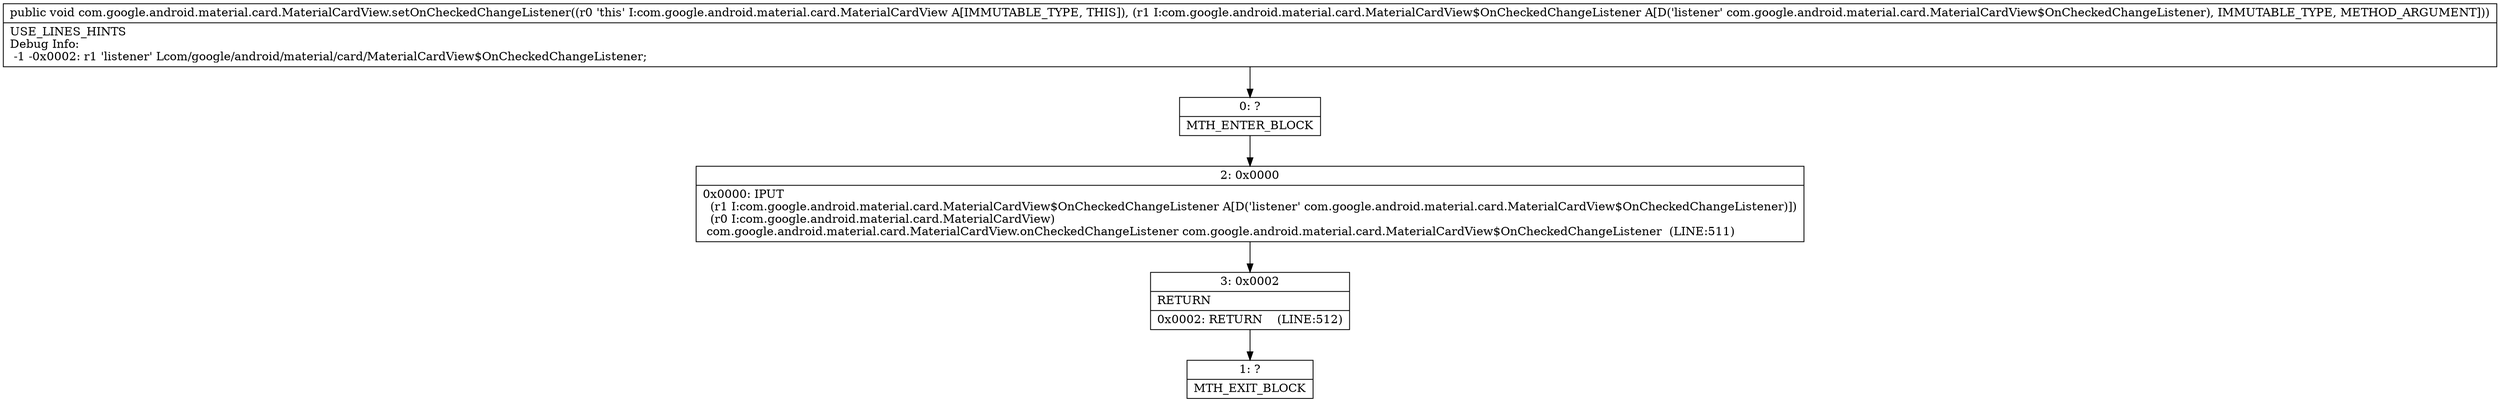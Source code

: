 digraph "CFG forcom.google.android.material.card.MaterialCardView.setOnCheckedChangeListener(Lcom\/google\/android\/material\/card\/MaterialCardView$OnCheckedChangeListener;)V" {
Node_0 [shape=record,label="{0\:\ ?|MTH_ENTER_BLOCK\l}"];
Node_2 [shape=record,label="{2\:\ 0x0000|0x0000: IPUT  \l  (r1 I:com.google.android.material.card.MaterialCardView$OnCheckedChangeListener A[D('listener' com.google.android.material.card.MaterialCardView$OnCheckedChangeListener)])\l  (r0 I:com.google.android.material.card.MaterialCardView)\l com.google.android.material.card.MaterialCardView.onCheckedChangeListener com.google.android.material.card.MaterialCardView$OnCheckedChangeListener  (LINE:511)\l}"];
Node_3 [shape=record,label="{3\:\ 0x0002|RETURN\l|0x0002: RETURN    (LINE:512)\l}"];
Node_1 [shape=record,label="{1\:\ ?|MTH_EXIT_BLOCK\l}"];
MethodNode[shape=record,label="{public void com.google.android.material.card.MaterialCardView.setOnCheckedChangeListener((r0 'this' I:com.google.android.material.card.MaterialCardView A[IMMUTABLE_TYPE, THIS]), (r1 I:com.google.android.material.card.MaterialCardView$OnCheckedChangeListener A[D('listener' com.google.android.material.card.MaterialCardView$OnCheckedChangeListener), IMMUTABLE_TYPE, METHOD_ARGUMENT]))  | USE_LINES_HINTS\lDebug Info:\l  \-1 \-0x0002: r1 'listener' Lcom\/google\/android\/material\/card\/MaterialCardView$OnCheckedChangeListener;\l}"];
MethodNode -> Node_0;Node_0 -> Node_2;
Node_2 -> Node_3;
Node_3 -> Node_1;
}

